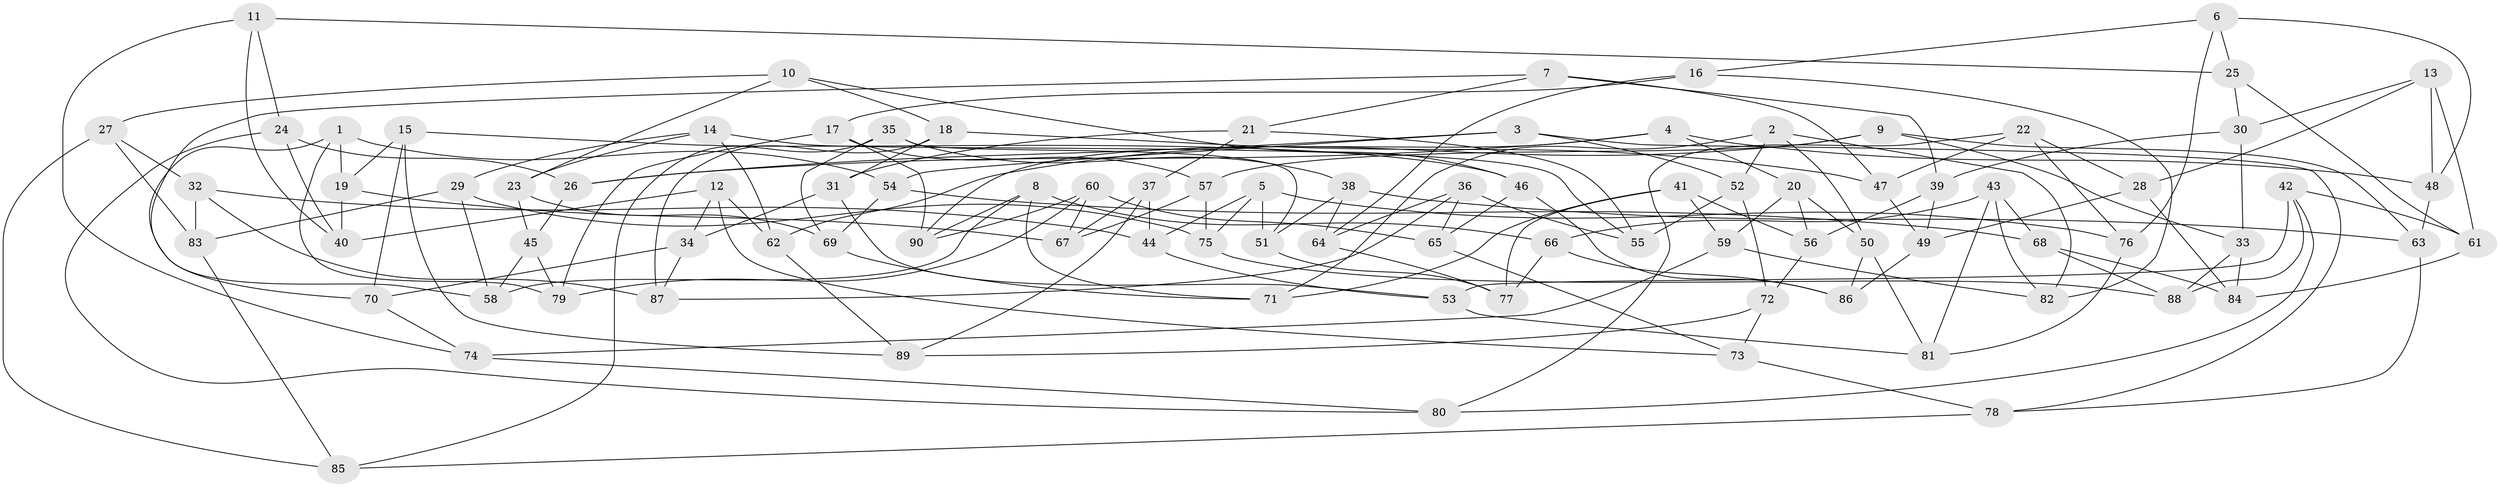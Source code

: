 // Generated by graph-tools (version 1.1) at 2025/50/03/09/25 03:50:48]
// undirected, 90 vertices, 180 edges
graph export_dot {
graph [start="1"]
  node [color=gray90,style=filled];
  1;
  2;
  3;
  4;
  5;
  6;
  7;
  8;
  9;
  10;
  11;
  12;
  13;
  14;
  15;
  16;
  17;
  18;
  19;
  20;
  21;
  22;
  23;
  24;
  25;
  26;
  27;
  28;
  29;
  30;
  31;
  32;
  33;
  34;
  35;
  36;
  37;
  38;
  39;
  40;
  41;
  42;
  43;
  44;
  45;
  46;
  47;
  48;
  49;
  50;
  51;
  52;
  53;
  54;
  55;
  56;
  57;
  58;
  59;
  60;
  61;
  62;
  63;
  64;
  65;
  66;
  67;
  68;
  69;
  70;
  71;
  72;
  73;
  74;
  75;
  76;
  77;
  78;
  79;
  80;
  81;
  82;
  83;
  84;
  85;
  86;
  87;
  88;
  89;
  90;
  1 -- 19;
  1 -- 79;
  1 -- 70;
  1 -- 54;
  2 -- 52;
  2 -- 71;
  2 -- 82;
  2 -- 50;
  3 -- 52;
  3 -- 54;
  3 -- 78;
  3 -- 26;
  4 -- 20;
  4 -- 48;
  4 -- 26;
  4 -- 90;
  5 -- 76;
  5 -- 51;
  5 -- 44;
  5 -- 75;
  6 -- 25;
  6 -- 16;
  6 -- 76;
  6 -- 48;
  7 -- 39;
  7 -- 58;
  7 -- 21;
  7 -- 47;
  8 -- 71;
  8 -- 66;
  8 -- 58;
  8 -- 90;
  9 -- 57;
  9 -- 33;
  9 -- 62;
  9 -- 63;
  10 -- 23;
  10 -- 27;
  10 -- 46;
  10 -- 18;
  11 -- 74;
  11 -- 24;
  11 -- 25;
  11 -- 40;
  12 -- 34;
  12 -- 73;
  12 -- 62;
  12 -- 40;
  13 -- 61;
  13 -- 48;
  13 -- 28;
  13 -- 30;
  14 -- 29;
  14 -- 23;
  14 -- 55;
  14 -- 62;
  15 -- 70;
  15 -- 89;
  15 -- 46;
  15 -- 19;
  16 -- 17;
  16 -- 82;
  16 -- 64;
  17 -- 79;
  17 -- 57;
  17 -- 90;
  18 -- 47;
  18 -- 31;
  18 -- 87;
  19 -- 67;
  19 -- 40;
  20 -- 59;
  20 -- 50;
  20 -- 56;
  21 -- 31;
  21 -- 37;
  21 -- 55;
  22 -- 47;
  22 -- 80;
  22 -- 76;
  22 -- 28;
  23 -- 45;
  23 -- 69;
  24 -- 26;
  24 -- 40;
  24 -- 80;
  25 -- 61;
  25 -- 30;
  26 -- 45;
  27 -- 83;
  27 -- 32;
  27 -- 85;
  28 -- 84;
  28 -- 49;
  29 -- 83;
  29 -- 58;
  29 -- 75;
  30 -- 33;
  30 -- 39;
  31 -- 53;
  31 -- 34;
  32 -- 44;
  32 -- 87;
  32 -- 83;
  33 -- 88;
  33 -- 84;
  34 -- 70;
  34 -- 87;
  35 -- 51;
  35 -- 69;
  35 -- 85;
  35 -- 38;
  36 -- 87;
  36 -- 55;
  36 -- 64;
  36 -- 65;
  37 -- 44;
  37 -- 67;
  37 -- 89;
  38 -- 64;
  38 -- 63;
  38 -- 51;
  39 -- 56;
  39 -- 49;
  41 -- 77;
  41 -- 71;
  41 -- 56;
  41 -- 59;
  42 -- 80;
  42 -- 53;
  42 -- 61;
  42 -- 88;
  43 -- 66;
  43 -- 81;
  43 -- 82;
  43 -- 68;
  44 -- 53;
  45 -- 58;
  45 -- 79;
  46 -- 86;
  46 -- 65;
  47 -- 49;
  48 -- 63;
  49 -- 86;
  50 -- 81;
  50 -- 86;
  51 -- 77;
  52 -- 55;
  52 -- 72;
  53 -- 81;
  54 -- 69;
  54 -- 68;
  56 -- 72;
  57 -- 67;
  57 -- 75;
  59 -- 74;
  59 -- 82;
  60 -- 67;
  60 -- 79;
  60 -- 90;
  60 -- 65;
  61 -- 84;
  62 -- 89;
  63 -- 78;
  64 -- 77;
  65 -- 73;
  66 -- 86;
  66 -- 77;
  68 -- 84;
  68 -- 88;
  69 -- 71;
  70 -- 74;
  72 -- 89;
  72 -- 73;
  73 -- 78;
  74 -- 80;
  75 -- 88;
  76 -- 81;
  78 -- 85;
  83 -- 85;
}
